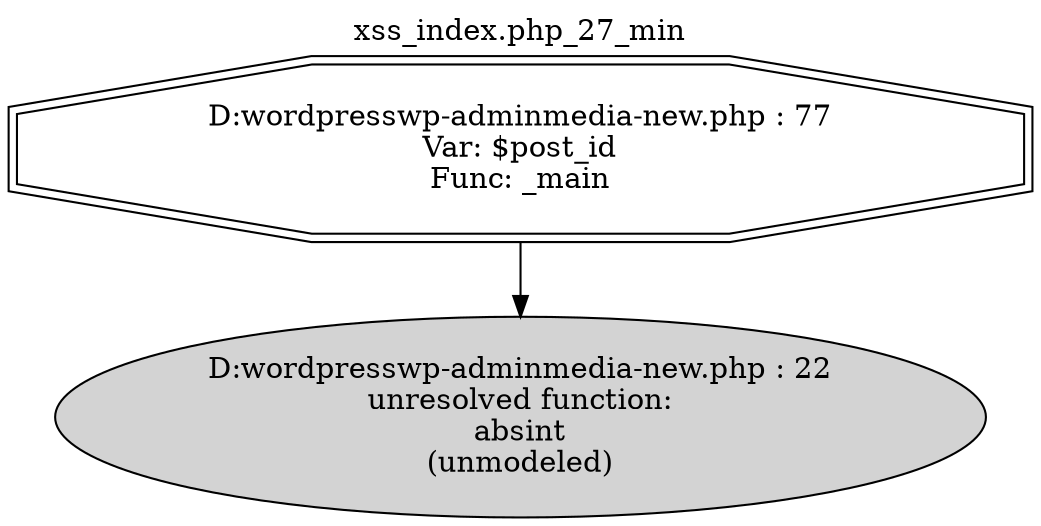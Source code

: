 digraph cfg {
  label="xss_index.php_27_min";
  labelloc=t;
  n1 [shape=doubleoctagon, label="D:\wordpress\wp-admin\media-new.php : 77\nVar: $post_id\nFunc: _main\n"];
  n2 [shape=ellipse, label="D:\wordpress\wp-admin\media-new.php : 22\nunresolved function:\nabsint\n(unmodeled)\n",style=filled];
  n1 -> n2;
}
